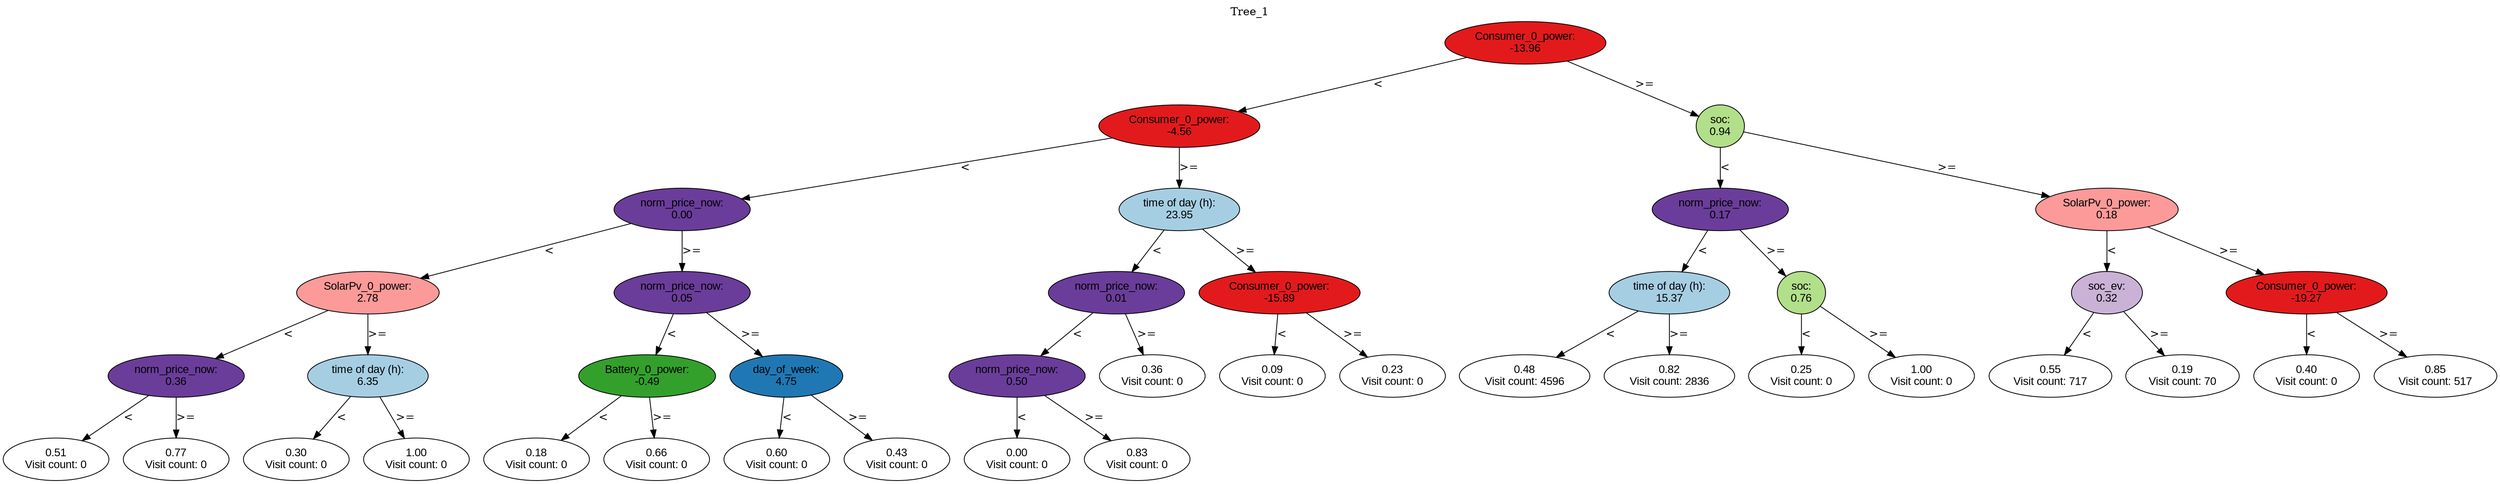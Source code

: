 digraph BST {
    node [fontname="Arial" style=filled colorscheme=paired12];
    0 [ label = "Consumer_0_power:
-13.96" fillcolor=6];
    1 [ label = "Consumer_0_power:
-4.56" fillcolor=6];
    2 [ label = "norm_price_now:
0.00" fillcolor=10];
    3 [ label = "SolarPv_0_power:
2.78" fillcolor=5];
    4 [ label = "norm_price_now:
0.36" fillcolor=10];
    5 [ label = "0.51
Visit count: 0" fillcolor=white];
    6 [ label = "0.77
Visit count: 0" fillcolor=white];
    7 [ label = "time of day (h):
6.35" fillcolor=1];
    8 [ label = "0.30
Visit count: 0" fillcolor=white];
    9 [ label = "1.00
Visit count: 0" fillcolor=white];
    10 [ label = "norm_price_now:
0.05" fillcolor=10];
    11 [ label = "Battery_0_power:
-0.49" fillcolor=4];
    12 [ label = "0.18
Visit count: 0" fillcolor=white];
    13 [ label = "0.66
Visit count: 0" fillcolor=white];
    14 [ label = "day_of_week:
4.75" fillcolor=2];
    15 [ label = "0.60
Visit count: 0" fillcolor=white];
    16 [ label = "0.43
Visit count: 0" fillcolor=white];
    17 [ label = "time of day (h):
23.95" fillcolor=1];
    18 [ label = "norm_price_now:
0.01" fillcolor=10];
    19 [ label = "norm_price_now:
0.50" fillcolor=10];
    20 [ label = "0.00
Visit count: 0" fillcolor=white];
    21 [ label = "0.83
Visit count: 0" fillcolor=white];
    22 [ label = "0.36
Visit count: 0" fillcolor=white];
    23 [ label = "Consumer_0_power:
-15.89" fillcolor=6];
    24 [ label = "0.09
Visit count: 0" fillcolor=white];
    25 [ label = "0.23
Visit count: 0" fillcolor=white];
    26 [ label = "soc:
0.94" fillcolor=3];
    27 [ label = "norm_price_now:
0.17" fillcolor=10];
    28 [ label = "time of day (h):
15.37" fillcolor=1];
    29 [ label = "0.48
Visit count: 4596" fillcolor=white];
    30 [ label = "0.82
Visit count: 2836" fillcolor=white];
    31 [ label = "soc:
0.76" fillcolor=3];
    32 [ label = "0.25
Visit count: 0" fillcolor=white];
    33 [ label = "1.00
Visit count: 0" fillcolor=white];
    34 [ label = "SolarPv_0_power:
0.18" fillcolor=5];
    35 [ label = "soc_ev:
0.32" fillcolor=9];
    36 [ label = "0.55
Visit count: 717" fillcolor=white];
    37 [ label = "0.19
Visit count: 70" fillcolor=white];
    38 [ label = "Consumer_0_power:
-19.27" fillcolor=6];
    39 [ label = "0.40
Visit count: 0" fillcolor=white];
    40 [ label = "0.85
Visit count: 517" fillcolor=white];

    0  -> 1[ label = "<"];
    0  -> 26[ label = ">="];
    1  -> 2[ label = "<"];
    1  -> 17[ label = ">="];
    2  -> 3[ label = "<"];
    2  -> 10[ label = ">="];
    3  -> 4[ label = "<"];
    3  -> 7[ label = ">="];
    4  -> 5[ label = "<"];
    4  -> 6[ label = ">="];
    7  -> 8[ label = "<"];
    7  -> 9[ label = ">="];
    10  -> 11[ label = "<"];
    10  -> 14[ label = ">="];
    11  -> 12[ label = "<"];
    11  -> 13[ label = ">="];
    14  -> 15[ label = "<"];
    14  -> 16[ label = ">="];
    17  -> 18[ label = "<"];
    17  -> 23[ label = ">="];
    18  -> 19[ label = "<"];
    18  -> 22[ label = ">="];
    19  -> 20[ label = "<"];
    19  -> 21[ label = ">="];
    23  -> 24[ label = "<"];
    23  -> 25[ label = ">="];
    26  -> 27[ label = "<"];
    26  -> 34[ label = ">="];
    27  -> 28[ label = "<"];
    27  -> 31[ label = ">="];
    28  -> 29[ label = "<"];
    28  -> 30[ label = ">="];
    31  -> 32[ label = "<"];
    31  -> 33[ label = ">="];
    34  -> 35[ label = "<"];
    34  -> 38[ label = ">="];
    35  -> 36[ label = "<"];
    35  -> 37[ label = ">="];
    38  -> 39[ label = "<"];
    38  -> 40[ label = ">="];

    labelloc="t";
    label="Tree_1";
}